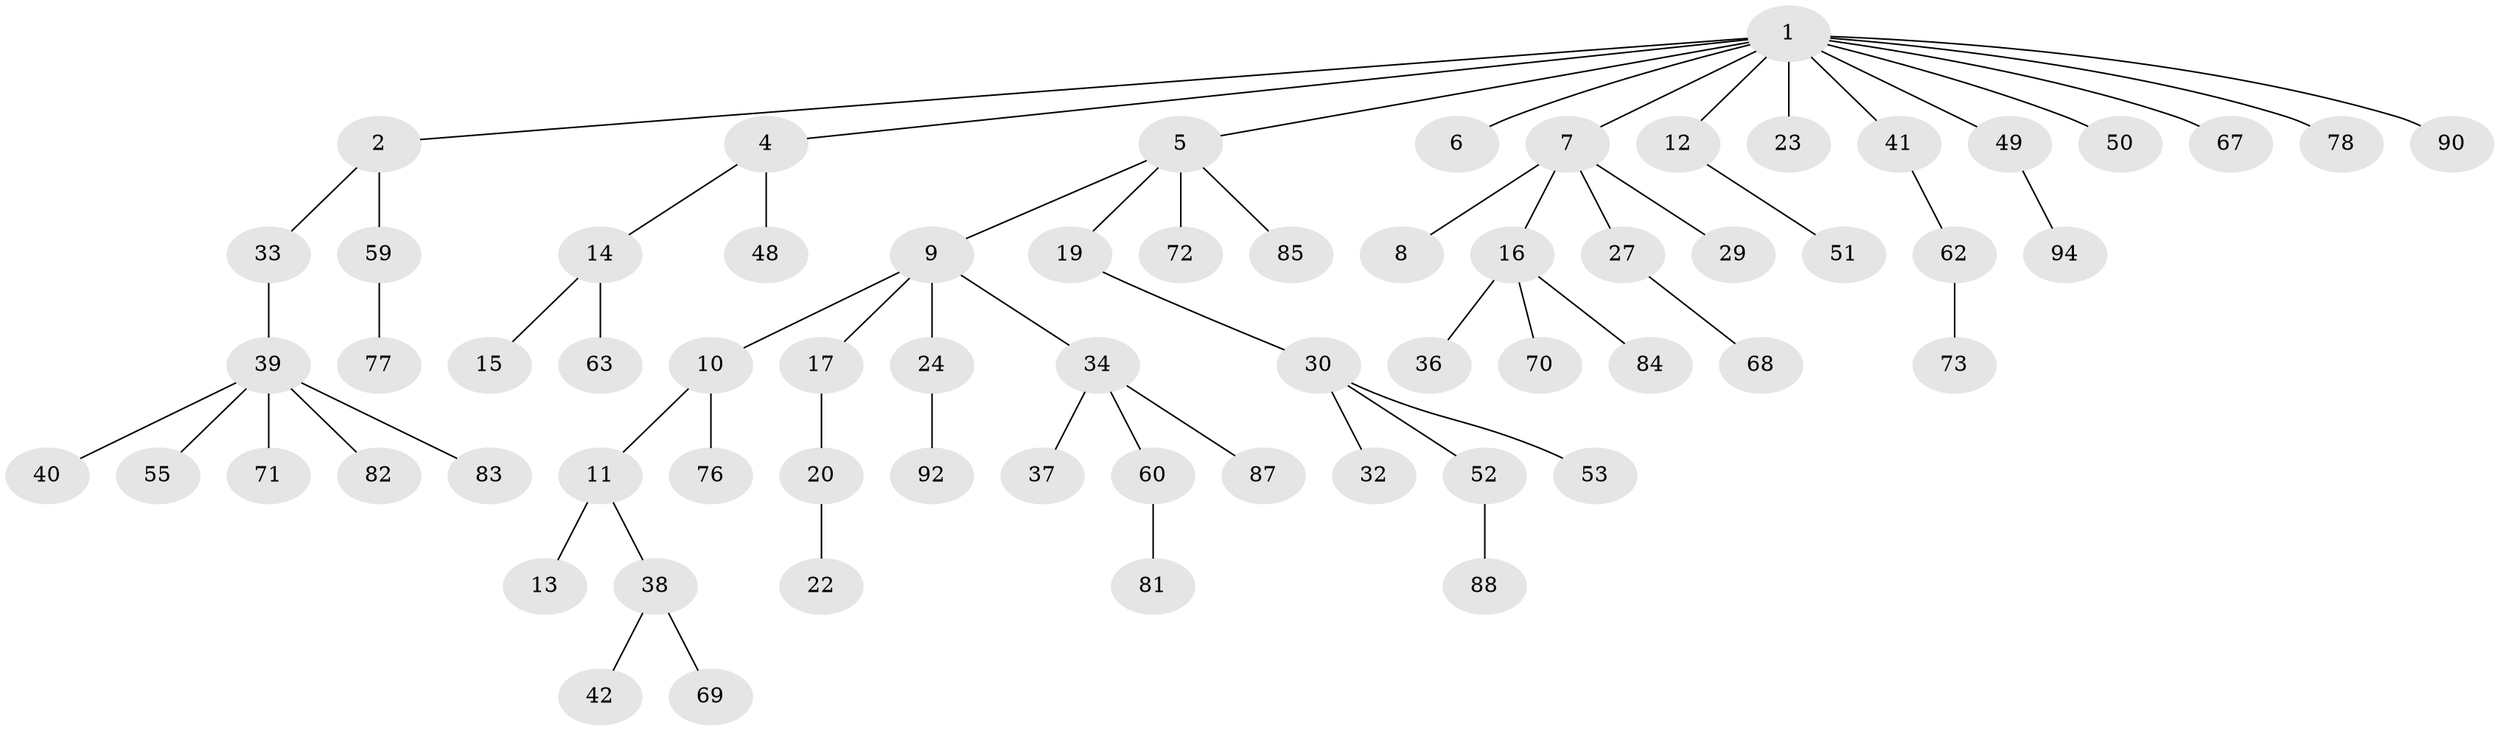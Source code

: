 // Generated by graph-tools (version 1.1) at 2025/24/03/03/25 07:24:05]
// undirected, 65 vertices, 64 edges
graph export_dot {
graph [start="1"]
  node [color=gray90,style=filled];
  1 [super="+3"];
  2 [super="+35"];
  4;
  5 [super="+25"];
  6;
  7 [super="+31"];
  8;
  9 [super="+89"];
  10 [super="+28"];
  11 [super="+26"];
  12 [super="+44"];
  13;
  14 [super="+21"];
  15 [super="+91"];
  16 [super="+18"];
  17;
  19;
  20 [super="+45"];
  22;
  23 [super="+47"];
  24 [super="+54"];
  27 [super="+61"];
  29;
  30 [super="+43"];
  32 [super="+86"];
  33 [super="+57"];
  34 [super="+56"];
  36;
  37;
  38 [super="+58"];
  39 [super="+46"];
  40 [super="+64"];
  41 [super="+65"];
  42 [super="+80"];
  48;
  49;
  50;
  51;
  52 [super="+74"];
  53;
  55;
  59 [super="+66"];
  60 [super="+75"];
  62 [super="+79"];
  63;
  67;
  68;
  69;
  70;
  71;
  72;
  73;
  76;
  77;
  78;
  81;
  82;
  83;
  84;
  85;
  87;
  88 [super="+93"];
  90;
  92;
  94;
  1 -- 2;
  1 -- 4;
  1 -- 5;
  1 -- 7;
  1 -- 49;
  1 -- 67;
  1 -- 6;
  1 -- 41;
  1 -- 12;
  1 -- 78;
  1 -- 50;
  1 -- 23;
  1 -- 90;
  2 -- 33;
  2 -- 59;
  4 -- 14;
  4 -- 48;
  5 -- 9;
  5 -- 19;
  5 -- 72;
  5 -- 85;
  7 -- 8;
  7 -- 16;
  7 -- 27;
  7 -- 29;
  9 -- 10;
  9 -- 17;
  9 -- 24;
  9 -- 34;
  10 -- 11;
  10 -- 76;
  11 -- 13;
  11 -- 38;
  12 -- 51;
  14 -- 15;
  14 -- 63;
  16 -- 36;
  16 -- 84;
  16 -- 70;
  17 -- 20;
  19 -- 30;
  20 -- 22;
  24 -- 92;
  27 -- 68;
  30 -- 32;
  30 -- 52;
  30 -- 53;
  33 -- 39;
  34 -- 37;
  34 -- 87;
  34 -- 60;
  38 -- 42;
  38 -- 69;
  39 -- 40;
  39 -- 55;
  39 -- 71;
  39 -- 82;
  39 -- 83;
  41 -- 62;
  49 -- 94;
  52 -- 88;
  59 -- 77;
  60 -- 81;
  62 -- 73;
}
